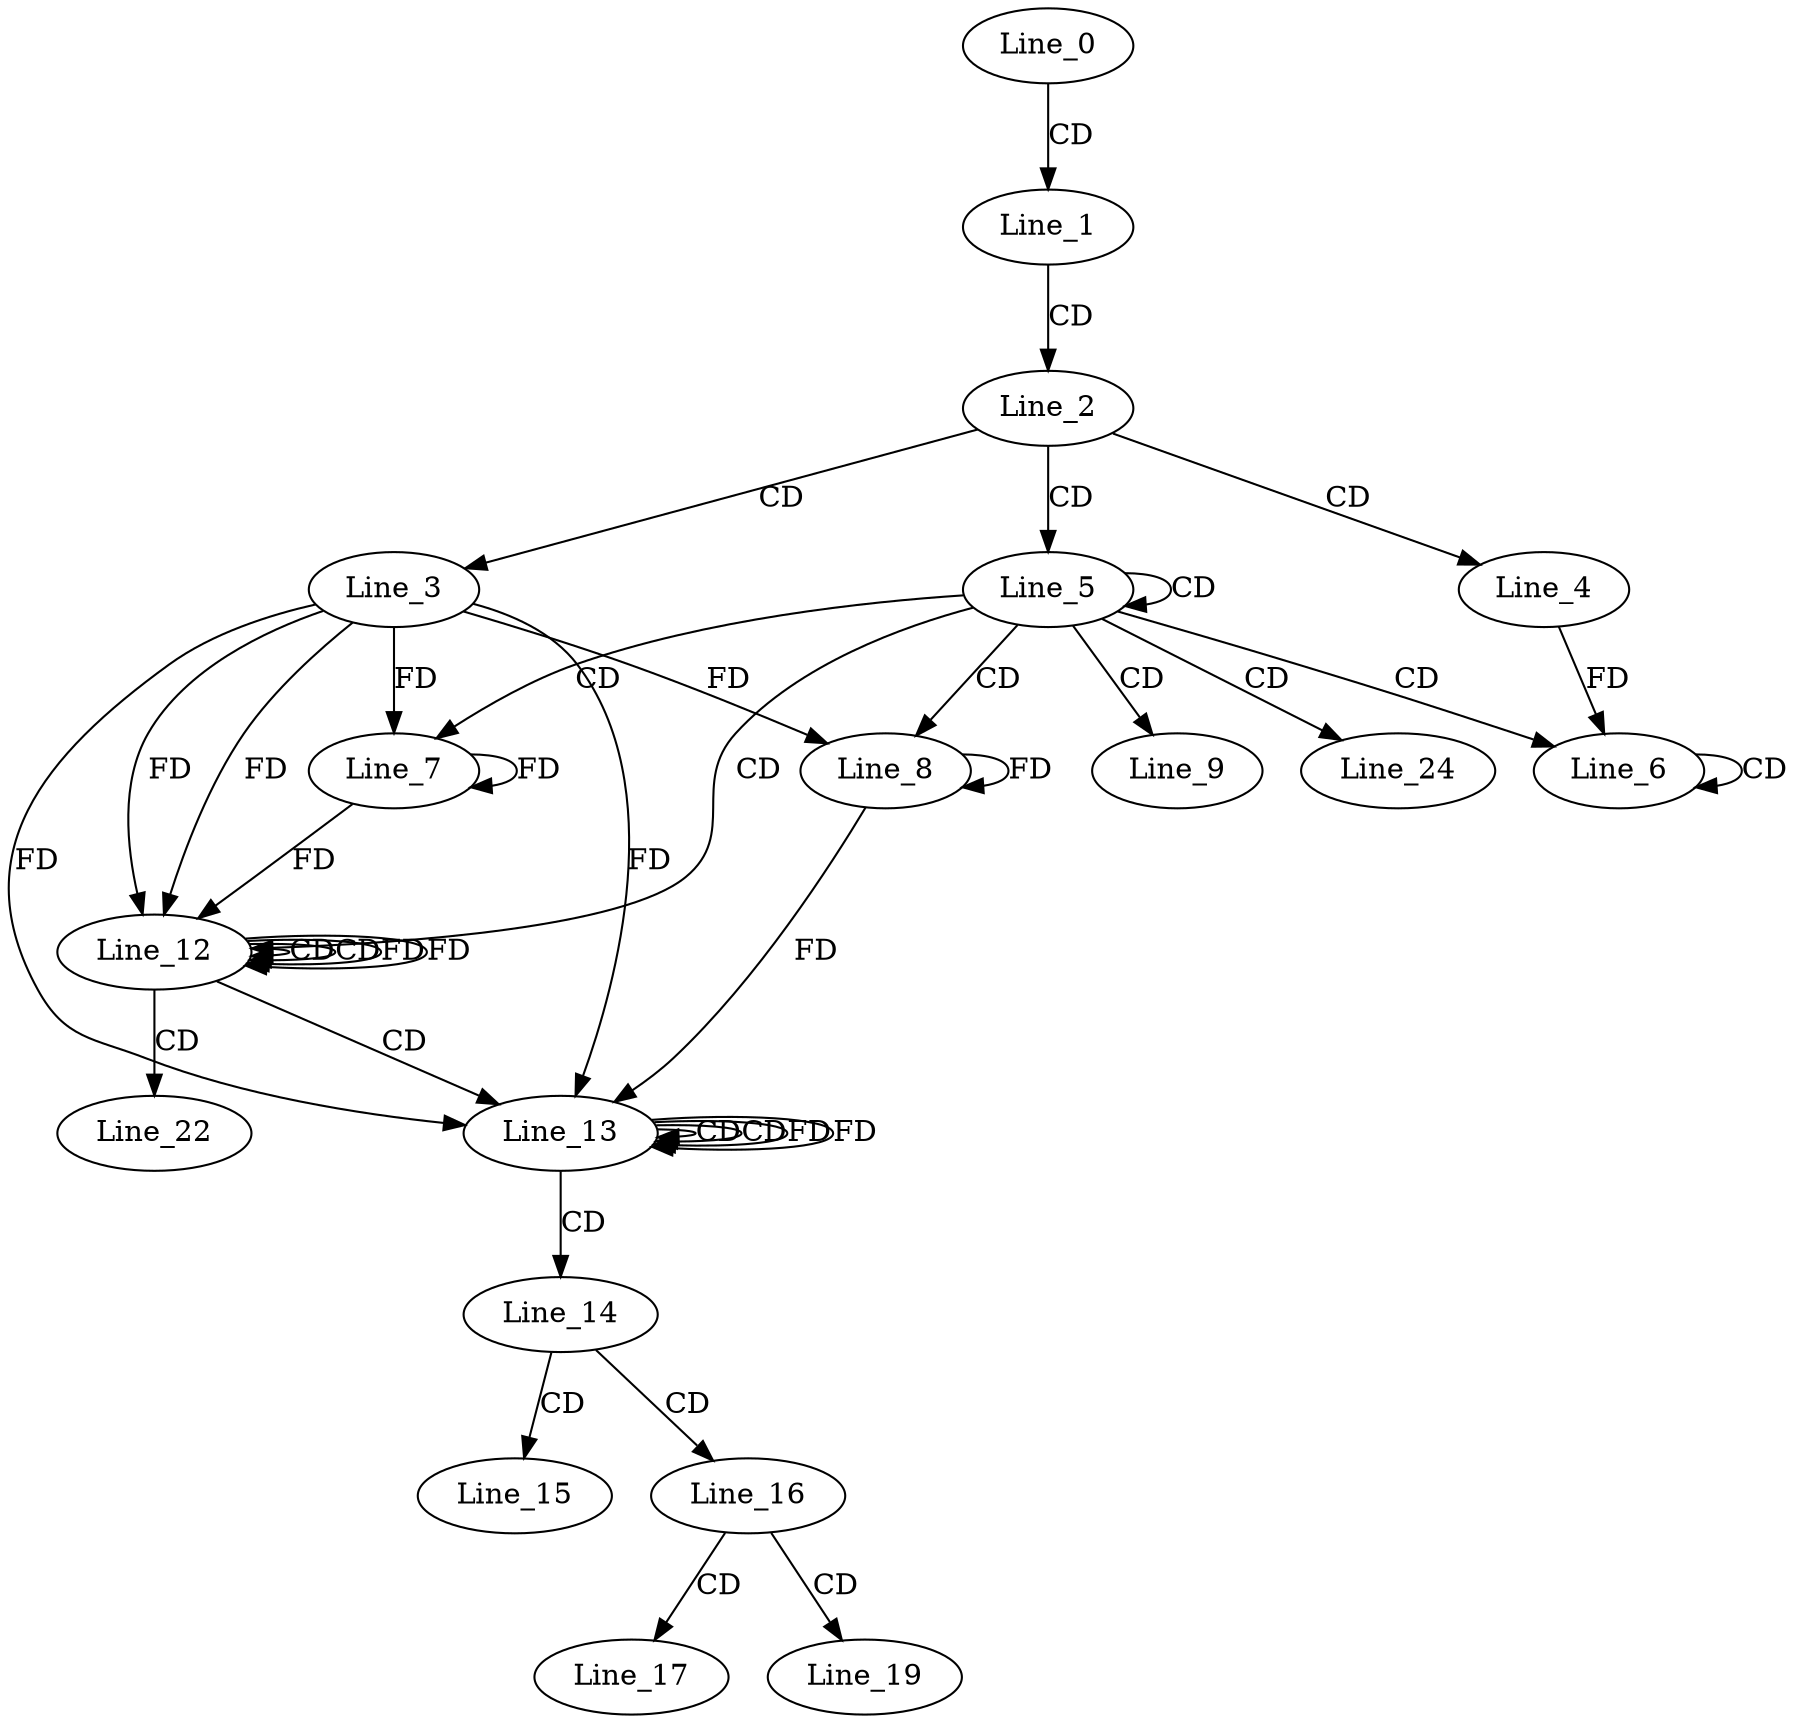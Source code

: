 digraph G {
  Line_0;
  Line_1;
  Line_2;
  Line_3;
  Line_4;
  Line_5;
  Line_6;
  Line_6;
  Line_6;
  Line_7;
  Line_7;
  Line_8;
  Line_8;
  Line_9;
  Line_12;
  Line_12;
  Line_12;
  Line_13;
  Line_13;
  Line_13;
  Line_14;
  Line_15;
  Line_16;
  Line_17;
  Line_19;
  Line_22;
  Line_24;
  Line_0 -> Line_1 [ label="CD" ];
  Line_1 -> Line_2 [ label="CD" ];
  Line_2 -> Line_3 [ label="CD" ];
  Line_2 -> Line_4 [ label="CD" ];
  Line_2 -> Line_5 [ label="CD" ];
  Line_5 -> Line_5 [ label="CD" ];
  Line_5 -> Line_6 [ label="CD" ];
  Line_6 -> Line_6 [ label="CD" ];
  Line_4 -> Line_6 [ label="FD" ];
  Line_5 -> Line_7 [ label="CD" ];
  Line_7 -> Line_7 [ label="FD" ];
  Line_3 -> Line_7 [ label="FD" ];
  Line_5 -> Line_8 [ label="CD" ];
  Line_8 -> Line_8 [ label="FD" ];
  Line_3 -> Line_8 [ label="FD" ];
  Line_5 -> Line_9 [ label="CD" ];
  Line_5 -> Line_12 [ label="CD" ];
  Line_12 -> Line_12 [ label="CD" ];
  Line_3 -> Line_12 [ label="FD" ];
  Line_7 -> Line_12 [ label="FD" ];
  Line_12 -> Line_12 [ label="CD" ];
  Line_12 -> Line_12 [ label="FD" ];
  Line_3 -> Line_12 [ label="FD" ];
  Line_12 -> Line_13 [ label="CD" ];
  Line_13 -> Line_13 [ label="CD" ];
  Line_3 -> Line_13 [ label="FD" ];
  Line_8 -> Line_13 [ label="FD" ];
  Line_13 -> Line_13 [ label="CD" ];
  Line_13 -> Line_13 [ label="FD" ];
  Line_3 -> Line_13 [ label="FD" ];
  Line_13 -> Line_14 [ label="CD" ];
  Line_14 -> Line_15 [ label="CD" ];
  Line_14 -> Line_16 [ label="CD" ];
  Line_16 -> Line_17 [ label="CD" ];
  Line_16 -> Line_19 [ label="CD" ];
  Line_12 -> Line_22 [ label="CD" ];
  Line_5 -> Line_24 [ label="CD" ];
  Line_12 -> Line_12 [ label="FD" ];
  Line_13 -> Line_13 [ label="FD" ];
}

